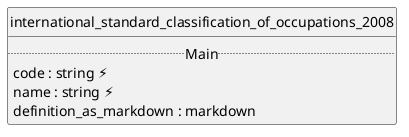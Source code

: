 @startuml uml
skinparam monochrome true
skinparam linetype ortho
hide circle

entity international_standard_classification_of_occupations_2008 {
  .. Main ..
  code : string ⚡
  name : string ⚡
  definition_as_markdown : markdown
}

@enduml
